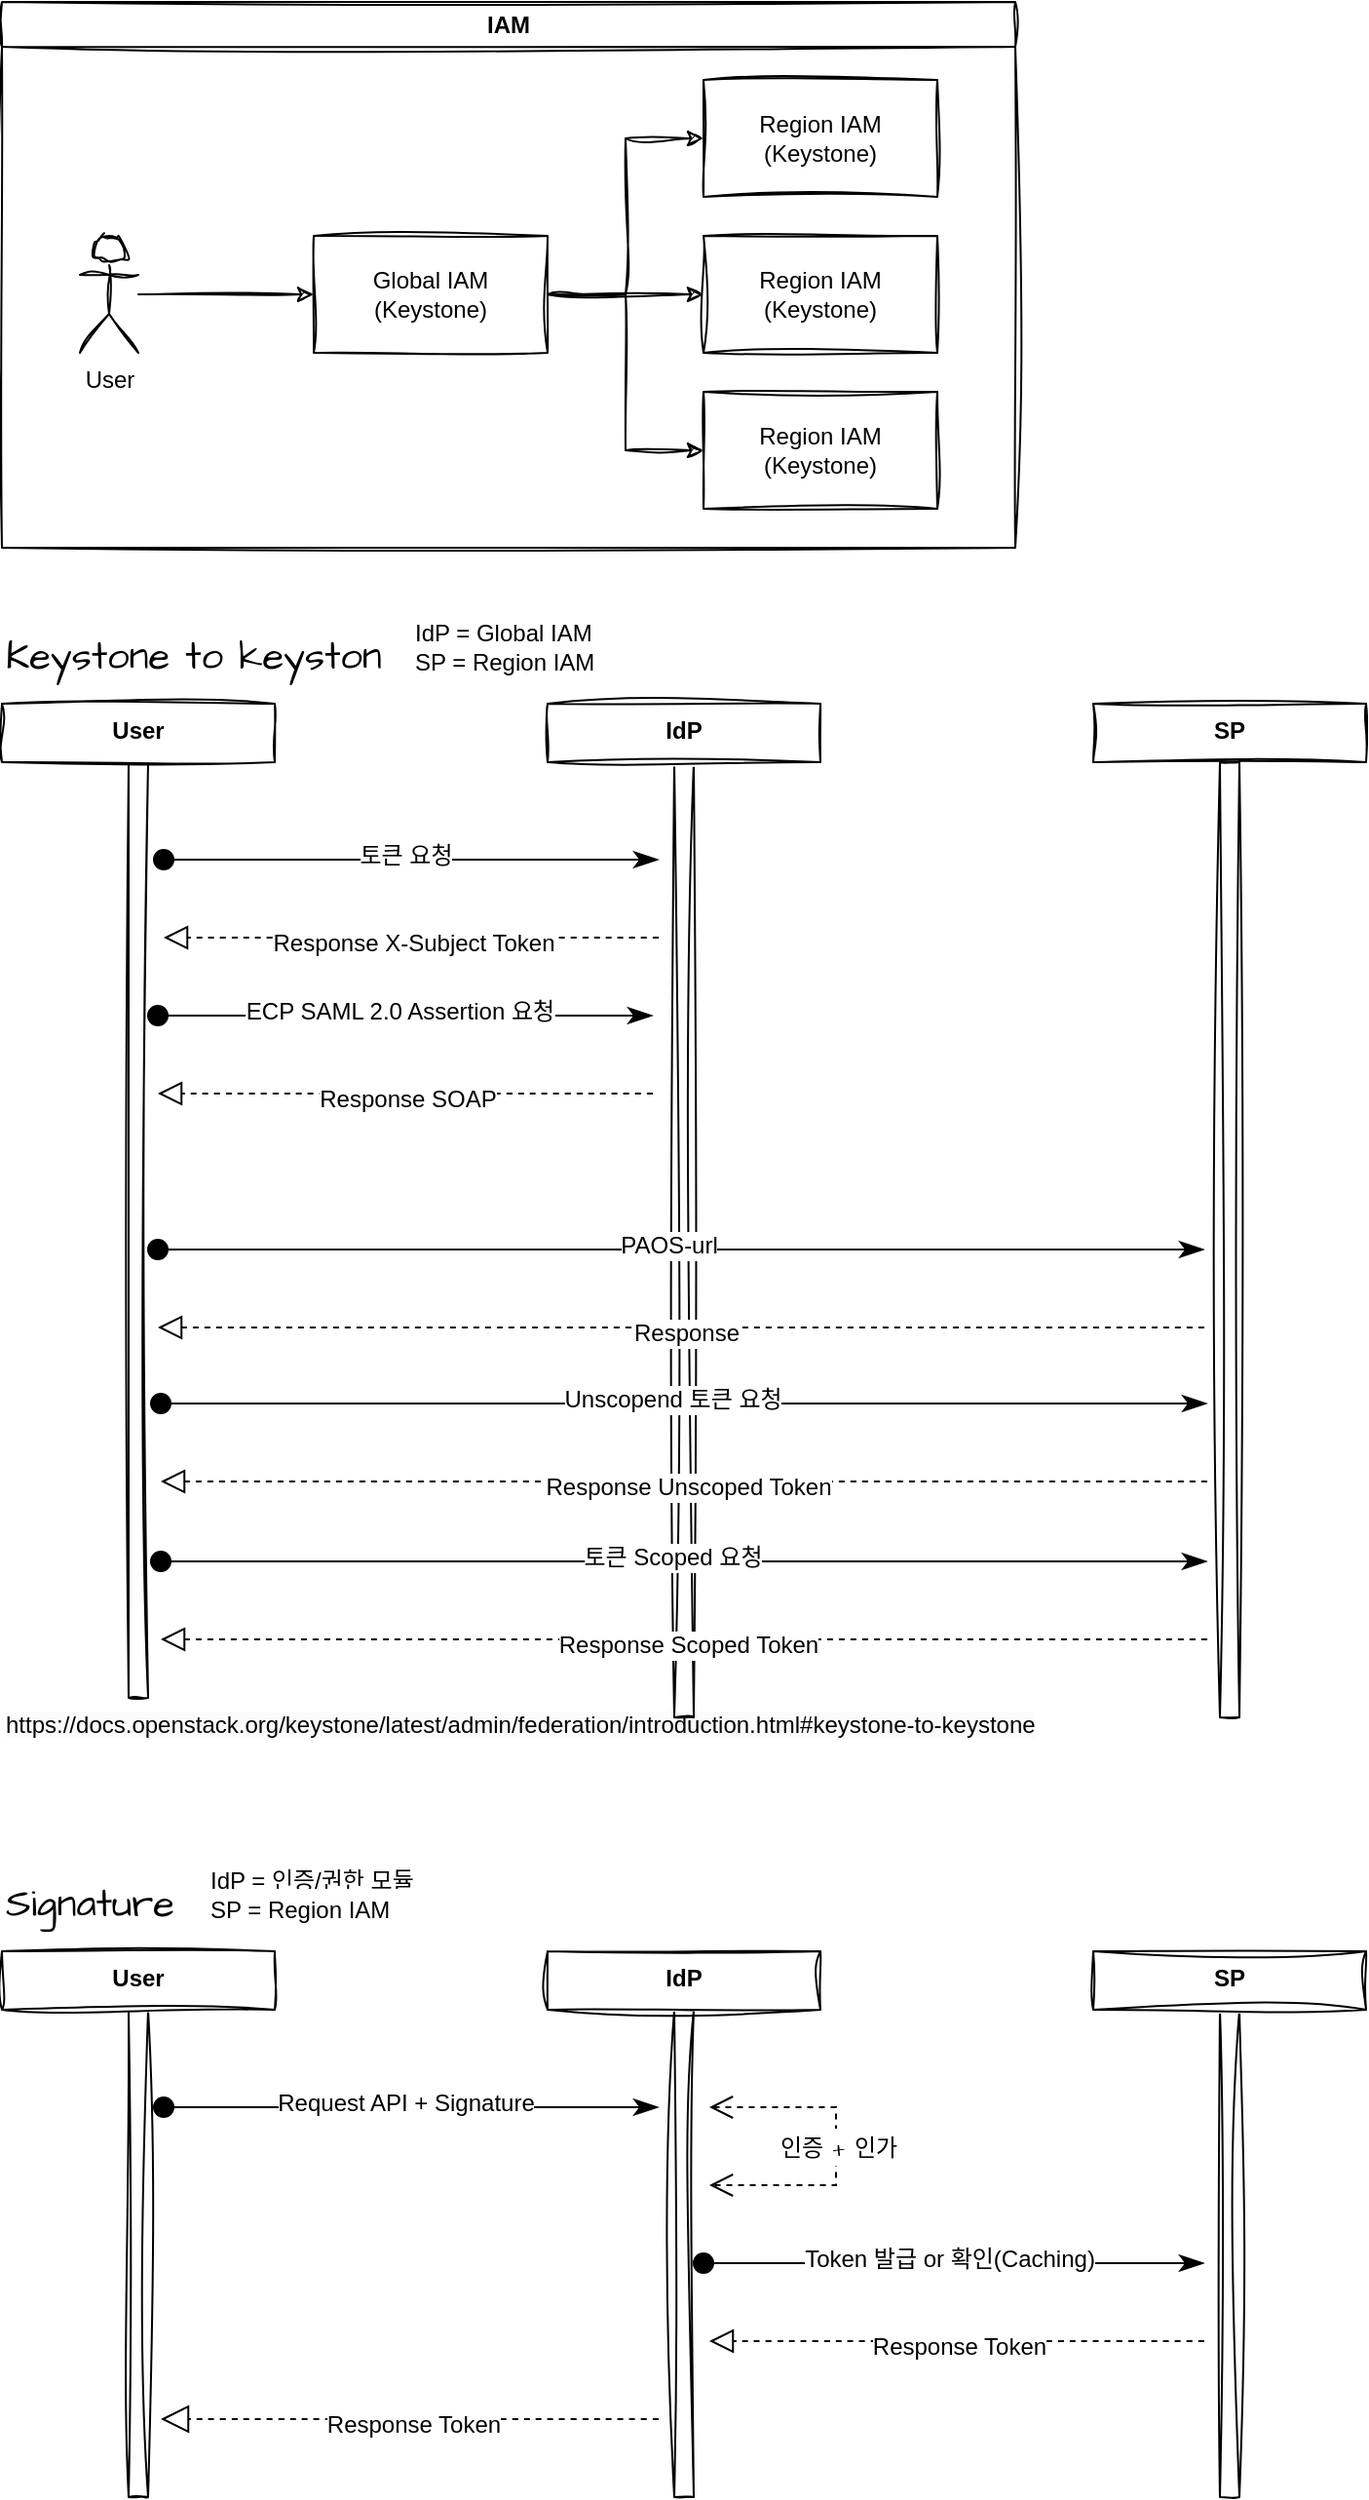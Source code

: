 <mxfile version="24.7.12">
  <diagram name="페이지-1" id="NmFUBWDk919KxcUNLL5S">
    <mxGraphModel dx="1886" dy="900" grid="1" gridSize="10" guides="1" tooltips="1" connect="1" arrows="1" fold="1" page="1" pageScale="1" pageWidth="827" pageHeight="1169" math="0" shadow="0">
      <root>
        <mxCell id="0" />
        <mxCell id="1" parent="0" />
        <mxCell id="Dk58wKyjrQa3zwh0wSnQ-1" value="IAM" style="swimlane;whiteSpace=wrap;html=1;sketch=1;curveFitting=1;jiggle=2;" parent="1" vertex="1">
          <mxGeometry x="40" y="40" width="520" height="280" as="geometry" />
        </mxCell>
        <mxCell id="Dk58wKyjrQa3zwh0wSnQ-2" style="edgeStyle=orthogonalEdgeStyle;rounded=0;orthogonalLoop=1;jettySize=auto;html=1;sketch=1;curveFitting=1;jiggle=2;" parent="Dk58wKyjrQa3zwh0wSnQ-1" source="Dk58wKyjrQa3zwh0wSnQ-3" target="Dk58wKyjrQa3zwh0wSnQ-7" edge="1">
          <mxGeometry relative="1" as="geometry" />
        </mxCell>
        <mxCell id="Dk58wKyjrQa3zwh0wSnQ-3" value="User" style="shape=umlActor;verticalLabelPosition=bottom;verticalAlign=top;html=1;outlineConnect=0;sketch=1;curveFitting=1;jiggle=2;" parent="Dk58wKyjrQa3zwh0wSnQ-1" vertex="1">
          <mxGeometry x="40" y="120" width="30" height="60" as="geometry" />
        </mxCell>
        <mxCell id="Dk58wKyjrQa3zwh0wSnQ-4" style="edgeStyle=elbowEdgeStyle;rounded=0;orthogonalLoop=1;jettySize=auto;html=1;sketch=1;curveFitting=1;jiggle=2;" parent="Dk58wKyjrQa3zwh0wSnQ-1" source="Dk58wKyjrQa3zwh0wSnQ-7" target="Dk58wKyjrQa3zwh0wSnQ-8" edge="1">
          <mxGeometry relative="1" as="geometry" />
        </mxCell>
        <mxCell id="Dk58wKyjrQa3zwh0wSnQ-5" style="edgeStyle=orthogonalEdgeStyle;rounded=0;orthogonalLoop=1;jettySize=auto;html=1;sketch=1;curveFitting=1;jiggle=2;" parent="Dk58wKyjrQa3zwh0wSnQ-1" source="Dk58wKyjrQa3zwh0wSnQ-7" target="Dk58wKyjrQa3zwh0wSnQ-9" edge="1">
          <mxGeometry relative="1" as="geometry" />
        </mxCell>
        <mxCell id="Dk58wKyjrQa3zwh0wSnQ-6" style="edgeStyle=elbowEdgeStyle;rounded=0;orthogonalLoop=1;jettySize=auto;html=1;sketch=1;curveFitting=1;jiggle=2;" parent="Dk58wKyjrQa3zwh0wSnQ-1" source="Dk58wKyjrQa3zwh0wSnQ-7" target="Dk58wKyjrQa3zwh0wSnQ-10" edge="1">
          <mxGeometry relative="1" as="geometry" />
        </mxCell>
        <mxCell id="Dk58wKyjrQa3zwh0wSnQ-7" value="Global IAM&lt;div&gt;(Keystone)&lt;/div&gt;" style="rounded=0;whiteSpace=wrap;html=1;sketch=1;curveFitting=1;jiggle=2;" parent="Dk58wKyjrQa3zwh0wSnQ-1" vertex="1">
          <mxGeometry x="160" y="120" width="120" height="60" as="geometry" />
        </mxCell>
        <mxCell id="Dk58wKyjrQa3zwh0wSnQ-8" value="Region IAM&lt;div&gt;(Keystone)&lt;/div&gt;" style="rounded=0;whiteSpace=wrap;html=1;sketch=1;curveFitting=1;jiggle=2;" parent="Dk58wKyjrQa3zwh0wSnQ-1" vertex="1">
          <mxGeometry x="360" y="40" width="120" height="60" as="geometry" />
        </mxCell>
        <mxCell id="Dk58wKyjrQa3zwh0wSnQ-9" value="Region IAM&lt;div&gt;(Keystone)&lt;/div&gt;" style="rounded=0;whiteSpace=wrap;html=1;sketch=1;curveFitting=1;jiggle=2;" parent="Dk58wKyjrQa3zwh0wSnQ-1" vertex="1">
          <mxGeometry x="360" y="120" width="120" height="60" as="geometry" />
        </mxCell>
        <mxCell id="Dk58wKyjrQa3zwh0wSnQ-10" value="Region IAM&lt;div&gt;(Keystone)&lt;/div&gt;" style="rounded=0;whiteSpace=wrap;html=1;sketch=1;curveFitting=1;jiggle=2;" parent="Dk58wKyjrQa3zwh0wSnQ-1" vertex="1">
          <mxGeometry x="360" y="200" width="120" height="60" as="geometry" />
        </mxCell>
        <mxCell id="AfTWpS2UYQ0xVN5BhIvv-57" value="" style="group" vertex="1" connectable="0" parent="1">
          <mxGeometry x="40" y="350" width="700" height="600" as="geometry" />
        </mxCell>
        <mxCell id="Dk58wKyjrQa3zwh0wSnQ-11" value="" style="shape=table;startSize=0;container=1;collapsible=0;childLayout=tableLayout;fontSize=11;fillColor=none;strokeColor=none;sketch=1;jiggle=2;curveFitting=1;align=center;verticalAlign=top;fontFamily=Helvetica;fontColor=default;" parent="AfTWpS2UYQ0xVN5BhIvv-57" vertex="1">
          <mxGeometry x="205" width="150" height="40" as="geometry" />
        </mxCell>
        <mxCell id="Dk58wKyjrQa3zwh0wSnQ-12" value="" style="shape=tableRow;horizontal=0;startSize=0;swimlaneHead=0;swimlaneBody=0;strokeColor=inherit;top=0;left=0;bottom=0;right=0;collapsible=0;dropTarget=0;fillColor=none;points=[[0,0.5],[1,0.5]];portConstraint=eastwest;fontSize=16;sketch=1;jiggle=2;curveFitting=1;align=center;verticalAlign=top;fontFamily=Helvetica;fontColor=default;" parent="Dk58wKyjrQa3zwh0wSnQ-11" vertex="1">
          <mxGeometry width="150" height="15" as="geometry" />
        </mxCell>
        <mxCell id="Dk58wKyjrQa3zwh0wSnQ-13" value="IdP = Global IAM&lt;div&gt;&lt;br&gt;&lt;/div&gt;" style="shape=partialRectangle;html=1;whiteSpace=wrap;connectable=0;strokeColor=inherit;overflow=hidden;fillColor=none;top=0;left=0;bottom=0;right=0;pointerEvents=1;fontSize=12;align=left;spacingLeft=5;sketch=1;jiggle=2;curveFitting=1;verticalAlign=top;fontFamily=Helvetica;fontColor=default;" parent="Dk58wKyjrQa3zwh0wSnQ-12" vertex="1">
          <mxGeometry width="150" height="15" as="geometry">
            <mxRectangle width="150" height="15" as="alternateBounds" />
          </mxGeometry>
        </mxCell>
        <mxCell id="Dk58wKyjrQa3zwh0wSnQ-14" value="" style="shape=tableRow;horizontal=0;startSize=0;swimlaneHead=0;swimlaneBody=0;strokeColor=inherit;top=0;left=0;bottom=0;right=0;collapsible=0;dropTarget=0;fillColor=none;points=[[0,0.5],[1,0.5]];portConstraint=eastwest;fontSize=16;sketch=1;jiggle=2;curveFitting=1;align=center;verticalAlign=top;fontFamily=Helvetica;fontColor=default;" parent="Dk58wKyjrQa3zwh0wSnQ-11" vertex="1">
          <mxGeometry y="15" width="150" height="25" as="geometry" />
        </mxCell>
        <mxCell id="Dk58wKyjrQa3zwh0wSnQ-15" value="SP = Region IAM" style="shape=partialRectangle;html=1;whiteSpace=wrap;connectable=0;strokeColor=inherit;overflow=hidden;fillColor=none;top=0;left=0;bottom=0;right=0;pointerEvents=1;fontSize=12;align=left;spacingLeft=5;sketch=1;jiggle=2;curveFitting=1;verticalAlign=top;fontFamily=Helvetica;fontColor=default;" parent="Dk58wKyjrQa3zwh0wSnQ-14" vertex="1">
          <mxGeometry width="150" height="25" as="geometry">
            <mxRectangle width="150" height="25" as="alternateBounds" />
          </mxGeometry>
        </mxCell>
        <UserObject label="&lt;span style=&quot;color: rgb(0, 0, 0); font-family: Helvetica; font-size: 12px; font-style: normal; font-variant-ligatures: normal; font-variant-caps: normal; font-weight: 400; letter-spacing: normal; orphans: 2; text-align: center; text-indent: 0px; text-transform: none; widows: 2; word-spacing: 0px; -webkit-text-stroke-width: 0px; white-space: nowrap; background-color: rgb(251, 251, 251); text-decoration-thickness: initial; text-decoration-style: initial; text-decoration-color: initial; display: inline !important; float: none;&quot;&gt;https://docs.openstack.org/keystone/latest/admin/federation/introduction.html#keystone-to-keystone&lt;/span&gt;" link="&lt;span style=&quot;color: rgb(0, 0, 0); font-family: Helvetica; font-size: 12px; font-style: normal; font-variant-ligatures: normal; font-variant-caps: normal; font-weight: 400; letter-spacing: normal; orphans: 2; text-align: center; text-indent: 0px; text-transform: none; widows: 2; word-spacing: 0px; -webkit-text-stroke-width: 0px; white-space: nowrap; background-color: rgb(251, 251, 251); text-decoration-thickness: initial; text-decoration-style: initial; text-decoration-color: initial; display: inline !important; float: none;&quot;&gt;https://docs.openstack.org/keystone/latest/admin/federation/introduction.html#keystone-to-keystone&lt;/span&gt;" id="Dk58wKyjrQa3zwh0wSnQ-43">
          <mxCell style="text;whiteSpace=wrap;html=1;fontFamily=Helvetica;fontSize=12;fontColor=default;" parent="AfTWpS2UYQ0xVN5BhIvv-57" vertex="1">
            <mxGeometry y="560" width="560" height="40" as="geometry" />
          </mxCell>
        </UserObject>
        <mxCell id="AfTWpS2UYQ0xVN5BhIvv-13" value="Keystone to keyston" style="text;html=1;align=left;verticalAlign=middle;whiteSpace=wrap;rounded=0;fontSize=20;fontFamily=Architects Daughter;fontSource=https%3A%2F%2Ffonts.googleapis.com%2Fcss%3Ffamily%3DArchitects%2BDaughter;" vertex="1" parent="AfTWpS2UYQ0xVN5BhIvv-57">
          <mxGeometry y="10" width="210" height="30" as="geometry" />
        </mxCell>
        <mxCell id="Dk58wKyjrQa3zwh0wSnQ-17" style="edgeStyle=none;curved=0;rounded=0;orthogonalLoop=1;jettySize=auto;html=1;fontFamily=Helvetica;fontSource=https%3A%2F%2Ffonts.googleapis.com%2Fcss%3Ffamily%3DArchitects%2BDaughter;fontSize=12;fontColor=default;fontStyle=1;startSize=10;endArrow=classicThin;endSize=10;sourcePerimeterSpacing=8;targetPerimeterSpacing=8;startArrow=oval;startFill=1;endFill=1;" parent="AfTWpS2UYQ0xVN5BhIvv-57" target="Dk58wKyjrQa3zwh0wSnQ-21" edge="1">
          <mxGeometry relative="1" as="geometry">
            <mxPoint x="83" y="130" as="sourcePoint" />
            <mxPoint x="337" y="130" as="targetPoint" />
          </mxGeometry>
        </mxCell>
        <mxCell id="Dk58wKyjrQa3zwh0wSnQ-18" value="토큰 요청" style="edgeLabel;html=1;align=center;verticalAlign=middle;resizable=0;points=[];fontSize=12;sketch=1;jiggle=2;curveFitting=1;strokeColor=default;fontFamily=Helvetica;fontColor=default;fillColor=default;" parent="Dk58wKyjrQa3zwh0wSnQ-17" vertex="1" connectable="0">
          <mxGeometry x="-0.024" y="2" relative="1" as="geometry">
            <mxPoint as="offset" />
          </mxGeometry>
        </mxCell>
        <mxCell id="Dk58wKyjrQa3zwh0wSnQ-19" value="" style="html=1;points=[[0,0,0,0,5],[0,1,0,0,-5],[1,0,0,0,5],[1,1,0,0,-5]];perimeter=orthogonalPerimeter;outlineConnect=0;targetShapes=umlLifeline;portConstraint=eastwest;newEdgeStyle={&quot;curved&quot;:0,&quot;rounded&quot;:0};sketch=1;jiggle=2;curveFitting=1;strokeColor=default;align=center;verticalAlign=top;fontFamily=Helvetica;fontSize=12;fontColor=default;fillColor=default;" parent="AfTWpS2UYQ0xVN5BhIvv-57" vertex="1">
          <mxGeometry x="65" y="80" width="10" height="480" as="geometry" />
        </mxCell>
        <mxCell id="Dk58wKyjrQa3zwh0wSnQ-20" value="User" style="fontStyle=1;whiteSpace=wrap;html=1;sketch=1;jiggle=2;curveFitting=1;strokeColor=default;align=center;verticalAlign=top;fontFamily=Helvetica;fontSize=12;fontColor=default;fillColor=default;" parent="AfTWpS2UYQ0xVN5BhIvv-57" vertex="1">
          <mxGeometry y="50" width="140" height="30" as="geometry" />
        </mxCell>
        <mxCell id="Dk58wKyjrQa3zwh0wSnQ-21" value="" style="html=1;points=[[0,0,0,0,5],[0,1,0,0,-5],[1,0,0,0,5],[1,1,0,0,-5]];perimeter=orthogonalPerimeter;outlineConnect=0;targetShapes=umlLifeline;portConstraint=eastwest;newEdgeStyle={&quot;curved&quot;:0,&quot;rounded&quot;:0};sketch=1;jiggle=2;curveFitting=1;strokeColor=default;align=center;verticalAlign=top;fontFamily=Helvetica;fontSize=12;fontColor=default;fillColor=default;" parent="AfTWpS2UYQ0xVN5BhIvv-57" vertex="1">
          <mxGeometry x="345" y="80" width="10" height="490" as="geometry" />
        </mxCell>
        <mxCell id="Dk58wKyjrQa3zwh0wSnQ-22" value="IdP" style="fontStyle=1;whiteSpace=wrap;html=1;sketch=1;jiggle=2;curveFitting=1;strokeColor=default;align=center;verticalAlign=top;fontFamily=Helvetica;fontSize=12;fontColor=default;fillColor=default;" parent="AfTWpS2UYQ0xVN5BhIvv-57" vertex="1">
          <mxGeometry x="280" y="50" width="140" height="30" as="geometry" />
        </mxCell>
        <mxCell id="Dk58wKyjrQa3zwh0wSnQ-23" value="" style="html=1;points=[[0,0,0,0,5],[0,1,0,0,-5],[1,0,0,0,5],[1,1,0,0,-5]];perimeter=orthogonalPerimeter;outlineConnect=0;targetShapes=umlLifeline;portConstraint=eastwest;newEdgeStyle={&quot;curved&quot;:0,&quot;rounded&quot;:0};sketch=1;jiggle=2;curveFitting=1;strokeColor=default;align=center;verticalAlign=top;fontFamily=Helvetica;fontSize=12;fontColor=default;fillColor=default;" parent="AfTWpS2UYQ0xVN5BhIvv-57" vertex="1">
          <mxGeometry x="625" y="80" width="10" height="490" as="geometry" />
        </mxCell>
        <mxCell id="Dk58wKyjrQa3zwh0wSnQ-24" value="SP" style="fontStyle=1;whiteSpace=wrap;html=1;sketch=1;jiggle=2;curveFitting=1;strokeColor=default;align=center;verticalAlign=top;fontFamily=Helvetica;fontSize=12;fontColor=default;fillColor=default;" parent="AfTWpS2UYQ0xVN5BhIvv-57" vertex="1">
          <mxGeometry x="560" y="50" width="140" height="30" as="geometry" />
        </mxCell>
        <mxCell id="Dk58wKyjrQa3zwh0wSnQ-25" value="" style="endArrow=block;dashed=1;endFill=0;endSize=10;html=1;rounded=0;fontFamily=Helvetica;fontSource=https%3A%2F%2Ffonts.googleapis.com%2Fcss%3Ffamily%3DArchitects%2BDaughter;fontSize=12;fontColor=default;fontStyle=1;sourcePerimeterSpacing=8;targetPerimeterSpacing=8;curved=1;" parent="AfTWpS2UYQ0xVN5BhIvv-57" source="Dk58wKyjrQa3zwh0wSnQ-21" target="Dk58wKyjrQa3zwh0wSnQ-19" edge="1">
          <mxGeometry width="160" relative="1" as="geometry">
            <mxPoint x="290" y="40" as="sourcePoint" />
            <mxPoint x="450" y="40" as="targetPoint" />
            <Array as="points">
              <mxPoint x="190" y="170" />
            </Array>
          </mxGeometry>
        </mxCell>
        <mxCell id="Dk58wKyjrQa3zwh0wSnQ-26" value="Response X-Subject Token" style="edgeLabel;html=1;align=center;verticalAlign=middle;resizable=0;points=[];fontSize=12;sketch=1;jiggle=2;curveFitting=1;strokeColor=default;fontFamily=Helvetica;fontColor=default;fillColor=default;" parent="Dk58wKyjrQa3zwh0wSnQ-25" vertex="1" connectable="0">
          <mxGeometry x="-0.008" y="3" relative="1" as="geometry">
            <mxPoint as="offset" />
          </mxGeometry>
        </mxCell>
        <mxCell id="Dk58wKyjrQa3zwh0wSnQ-27" style="edgeStyle=none;curved=0;rounded=0;orthogonalLoop=1;jettySize=auto;html=1;fontFamily=Helvetica;fontSource=https%3A%2F%2Ffonts.googleapis.com%2Fcss%3Ffamily%3DArchitects%2BDaughter;fontSize=12;fontColor=default;fontStyle=1;startSize=10;endArrow=classicThin;endSize=10;sourcePerimeterSpacing=8;targetPerimeterSpacing=8;startArrow=oval;startFill=1;endFill=1;" parent="AfTWpS2UYQ0xVN5BhIvv-57" edge="1">
          <mxGeometry relative="1" as="geometry">
            <mxPoint x="80" y="210" as="sourcePoint" />
            <mxPoint x="334" y="210" as="targetPoint" />
          </mxGeometry>
        </mxCell>
        <mxCell id="Dk58wKyjrQa3zwh0wSnQ-28" value="ECP SAML 2.0 Assertion 요청" style="edgeLabel;html=1;align=center;verticalAlign=middle;resizable=0;points=[];fontSize=12;sketch=1;jiggle=2;curveFitting=1;strokeColor=default;fontFamily=Helvetica;fontColor=default;fillColor=default;" parent="Dk58wKyjrQa3zwh0wSnQ-27" vertex="1" connectable="0">
          <mxGeometry x="-0.024" y="2" relative="1" as="geometry">
            <mxPoint as="offset" />
          </mxGeometry>
        </mxCell>
        <mxCell id="Dk58wKyjrQa3zwh0wSnQ-29" value="" style="endArrow=block;dashed=1;endFill=0;endSize=10;html=1;rounded=0;fontFamily=Helvetica;fontSource=https%3A%2F%2Ffonts.googleapis.com%2Fcss%3Ffamily%3DArchitects%2BDaughter;fontSize=12;fontColor=default;fontStyle=1;sourcePerimeterSpacing=8;targetPerimeterSpacing=8;curved=1;" parent="AfTWpS2UYQ0xVN5BhIvv-57" edge="1">
          <mxGeometry width="160" relative="1" as="geometry">
            <mxPoint x="334" y="250" as="sourcePoint" />
            <mxPoint x="80" y="250" as="targetPoint" />
            <Array as="points">
              <mxPoint x="187" y="250" />
            </Array>
          </mxGeometry>
        </mxCell>
        <mxCell id="Dk58wKyjrQa3zwh0wSnQ-30" value="Response SOAP" style="edgeLabel;html=1;align=center;verticalAlign=middle;resizable=0;points=[];fontSize=12;sketch=1;jiggle=2;curveFitting=1;strokeColor=default;fontFamily=Helvetica;fontColor=default;fillColor=default;" parent="Dk58wKyjrQa3zwh0wSnQ-29" vertex="1" connectable="0">
          <mxGeometry x="-0.008" y="3" relative="1" as="geometry">
            <mxPoint as="offset" />
          </mxGeometry>
        </mxCell>
        <mxCell id="Dk58wKyjrQa3zwh0wSnQ-31" style="edgeStyle=none;curved=0;rounded=0;orthogonalLoop=1;jettySize=auto;html=1;fontFamily=Helvetica;fontSource=https%3A%2F%2Ffonts.googleapis.com%2Fcss%3Ffamily%3DArchitects%2BDaughter;fontSize=12;fontColor=default;fontStyle=1;startSize=10;endArrow=classicThin;endSize=10;sourcePerimeterSpacing=8;targetPerimeterSpacing=8;startArrow=oval;startFill=1;endFill=1;" parent="AfTWpS2UYQ0xVN5BhIvv-57" target="Dk58wKyjrQa3zwh0wSnQ-23" edge="1">
          <mxGeometry relative="1" as="geometry">
            <mxPoint x="80" y="330" as="sourcePoint" />
            <mxPoint x="334" y="330" as="targetPoint" />
          </mxGeometry>
        </mxCell>
        <mxCell id="Dk58wKyjrQa3zwh0wSnQ-32" value="PAOS-url" style="edgeLabel;html=1;align=center;verticalAlign=middle;resizable=0;points=[];fontSize=12;sketch=1;jiggle=2;curveFitting=1;strokeColor=default;fontFamily=Helvetica;fontColor=default;fillColor=default;" parent="Dk58wKyjrQa3zwh0wSnQ-31" vertex="1" connectable="0">
          <mxGeometry x="-0.024" y="2" relative="1" as="geometry">
            <mxPoint as="offset" />
          </mxGeometry>
        </mxCell>
        <mxCell id="Dk58wKyjrQa3zwh0wSnQ-33" value="" style="endArrow=block;dashed=1;endFill=0;endSize=10;html=1;rounded=0;fontFamily=Helvetica;fontSource=https%3A%2F%2Ffonts.googleapis.com%2Fcss%3Ffamily%3DArchitects%2BDaughter;fontSize=12;fontColor=default;fontStyle=1;sourcePerimeterSpacing=8;targetPerimeterSpacing=8;curved=1;" parent="AfTWpS2UYQ0xVN5BhIvv-57" source="Dk58wKyjrQa3zwh0wSnQ-23" edge="1">
          <mxGeometry width="160" relative="1" as="geometry">
            <mxPoint x="334" y="370" as="sourcePoint" />
            <mxPoint x="80" y="370" as="targetPoint" />
            <Array as="points">
              <mxPoint x="187" y="370" />
            </Array>
          </mxGeometry>
        </mxCell>
        <mxCell id="Dk58wKyjrQa3zwh0wSnQ-34" value="Response" style="edgeLabel;html=1;align=center;verticalAlign=middle;resizable=0;points=[];fontSize=12;sketch=1;jiggle=2;curveFitting=1;strokeColor=default;fontFamily=Helvetica;fontColor=default;fillColor=default;" parent="Dk58wKyjrQa3zwh0wSnQ-33" vertex="1" connectable="0">
          <mxGeometry x="-0.008" y="3" relative="1" as="geometry">
            <mxPoint as="offset" />
          </mxGeometry>
        </mxCell>
        <mxCell id="Dk58wKyjrQa3zwh0wSnQ-35" style="edgeStyle=none;curved=0;rounded=0;orthogonalLoop=1;jettySize=auto;html=1;fontFamily=Helvetica;fontSource=https%3A%2F%2Ffonts.googleapis.com%2Fcss%3Ffamily%3DArchitects%2BDaughter;fontSize=12;fontColor=default;fontStyle=1;startSize=10;endArrow=classicThin;endSize=10;sourcePerimeterSpacing=8;targetPerimeterSpacing=8;startArrow=oval;startFill=1;endFill=1;" parent="AfTWpS2UYQ0xVN5BhIvv-57" edge="1">
          <mxGeometry relative="1" as="geometry">
            <mxPoint x="81.5" y="409" as="sourcePoint" />
            <mxPoint x="618.5" y="409" as="targetPoint" />
          </mxGeometry>
        </mxCell>
        <mxCell id="Dk58wKyjrQa3zwh0wSnQ-36" value="Unscopend 토큰 요청" style="edgeLabel;html=1;align=center;verticalAlign=middle;resizable=0;points=[];fontSize=12;sketch=1;jiggle=2;curveFitting=1;strokeColor=default;fontFamily=Helvetica;fontColor=default;fillColor=default;" parent="Dk58wKyjrQa3zwh0wSnQ-35" vertex="1" connectable="0">
          <mxGeometry x="-0.024" y="2" relative="1" as="geometry">
            <mxPoint as="offset" />
          </mxGeometry>
        </mxCell>
        <mxCell id="Dk58wKyjrQa3zwh0wSnQ-37" value="" style="endArrow=block;dashed=1;endFill=0;endSize=10;html=1;rounded=0;fontFamily=Helvetica;fontSource=https%3A%2F%2Ffonts.googleapis.com%2Fcss%3Ffamily%3DArchitects%2BDaughter;fontSize=12;fontColor=default;fontStyle=1;sourcePerimeterSpacing=8;targetPerimeterSpacing=8;curved=1;" parent="AfTWpS2UYQ0xVN5BhIvv-57" edge="1">
          <mxGeometry width="160" relative="1" as="geometry">
            <mxPoint x="618.5" y="449" as="sourcePoint" />
            <mxPoint x="81.5" y="449" as="targetPoint" />
            <Array as="points">
              <mxPoint x="188.5" y="449" />
            </Array>
          </mxGeometry>
        </mxCell>
        <mxCell id="Dk58wKyjrQa3zwh0wSnQ-38" value="Response Unscoped Token" style="edgeLabel;html=1;align=center;verticalAlign=middle;resizable=0;points=[];fontSize=12;sketch=1;jiggle=2;curveFitting=1;strokeColor=default;fontFamily=Helvetica;fontColor=default;fillColor=default;" parent="Dk58wKyjrQa3zwh0wSnQ-37" vertex="1" connectable="0">
          <mxGeometry x="-0.008" y="3" relative="1" as="geometry">
            <mxPoint as="offset" />
          </mxGeometry>
        </mxCell>
        <mxCell id="Dk58wKyjrQa3zwh0wSnQ-39" style="edgeStyle=none;curved=0;rounded=0;orthogonalLoop=1;jettySize=auto;html=1;fontFamily=Helvetica;fontSource=https%3A%2F%2Ffonts.googleapis.com%2Fcss%3Ffamily%3DArchitects%2BDaughter;fontSize=12;fontColor=default;fontStyle=1;startSize=10;endArrow=classicThin;endSize=10;sourcePerimeterSpacing=8;targetPerimeterSpacing=8;startArrow=oval;startFill=1;endFill=1;" parent="AfTWpS2UYQ0xVN5BhIvv-57" edge="1">
          <mxGeometry relative="1" as="geometry">
            <mxPoint x="81.5" y="490" as="sourcePoint" />
            <mxPoint x="618.5" y="490" as="targetPoint" />
          </mxGeometry>
        </mxCell>
        <mxCell id="Dk58wKyjrQa3zwh0wSnQ-40" value="토큰 Scoped 요청" style="edgeLabel;html=1;align=center;verticalAlign=middle;resizable=0;points=[];fontSize=12;sketch=1;jiggle=2;curveFitting=1;strokeColor=default;fontFamily=Helvetica;fontColor=default;fillColor=default;" parent="Dk58wKyjrQa3zwh0wSnQ-39" vertex="1" connectable="0">
          <mxGeometry x="-0.024" y="2" relative="1" as="geometry">
            <mxPoint as="offset" />
          </mxGeometry>
        </mxCell>
        <mxCell id="Dk58wKyjrQa3zwh0wSnQ-41" value="" style="endArrow=block;dashed=1;endFill=0;endSize=10;html=1;rounded=0;fontFamily=Helvetica;fontSource=https%3A%2F%2Ffonts.googleapis.com%2Fcss%3Ffamily%3DArchitects%2BDaughter;fontSize=12;fontColor=default;fontStyle=1;sourcePerimeterSpacing=8;targetPerimeterSpacing=8;curved=1;" parent="AfTWpS2UYQ0xVN5BhIvv-57" edge="1">
          <mxGeometry width="160" relative="1" as="geometry">
            <mxPoint x="618.5" y="530" as="sourcePoint" />
            <mxPoint x="81.5" y="530" as="targetPoint" />
            <Array as="points">
              <mxPoint x="188.5" y="530" />
            </Array>
          </mxGeometry>
        </mxCell>
        <mxCell id="Dk58wKyjrQa3zwh0wSnQ-42" value="Response Scoped Token" style="edgeLabel;html=1;align=center;verticalAlign=middle;resizable=0;points=[];fontSize=12;sketch=1;jiggle=2;curveFitting=1;strokeColor=default;fontFamily=Helvetica;fontColor=default;fillColor=default;" parent="Dk58wKyjrQa3zwh0wSnQ-41" vertex="1" connectable="0">
          <mxGeometry x="-0.008" y="3" relative="1" as="geometry">
            <mxPoint as="offset" />
          </mxGeometry>
        </mxCell>
        <mxCell id="AfTWpS2UYQ0xVN5BhIvv-58" value="" style="group" vertex="1" connectable="0" parent="1">
          <mxGeometry x="40" y="990" width="700" height="330" as="geometry" />
        </mxCell>
        <mxCell id="AfTWpS2UYQ0xVN5BhIvv-42" value="Signature" style="text;html=1;align=left;verticalAlign=middle;whiteSpace=wrap;rounded=0;fontSize=20;fontFamily=Architects Daughter;fontSource=https%3A%2F%2Ffonts.googleapis.com%2Fcss%3Ffamily%3DArchitects%2BDaughter;" vertex="1" parent="AfTWpS2UYQ0xVN5BhIvv-58">
          <mxGeometry y="10" width="90" height="30" as="geometry" />
        </mxCell>
        <mxCell id="AfTWpS2UYQ0xVN5BhIvv-15" style="edgeStyle=none;curved=0;rounded=0;orthogonalLoop=1;jettySize=auto;html=1;fontFamily=Helvetica;fontSource=https%3A%2F%2Ffonts.googleapis.com%2Fcss%3Ffamily%3DArchitects%2BDaughter;fontSize=12;fontColor=default;fontStyle=1;startSize=10;endArrow=classicThin;endSize=10;sourcePerimeterSpacing=8;targetPerimeterSpacing=8;startArrow=oval;startFill=1;endFill=1;" edge="1" parent="AfTWpS2UYQ0xVN5BhIvv-58" target="AfTWpS2UYQ0xVN5BhIvv-19">
          <mxGeometry relative="1" as="geometry">
            <mxPoint x="83" y="130" as="sourcePoint" />
            <mxPoint x="337" y="130" as="targetPoint" />
          </mxGeometry>
        </mxCell>
        <mxCell id="AfTWpS2UYQ0xVN5BhIvv-16" value="Request API + Signature" style="edgeLabel;html=1;align=center;verticalAlign=middle;resizable=0;points=[];fontSize=12;sketch=1;jiggle=2;curveFitting=1;strokeColor=default;fontFamily=Helvetica;fontColor=default;fillColor=default;" vertex="1" connectable="0" parent="AfTWpS2UYQ0xVN5BhIvv-15">
          <mxGeometry x="-0.024" y="2" relative="1" as="geometry">
            <mxPoint as="offset" />
          </mxGeometry>
        </mxCell>
        <mxCell id="AfTWpS2UYQ0xVN5BhIvv-17" value="" style="html=1;points=[[0,0,0,0,5],[0,1,0,0,-5],[1,0,0,0,5],[1,1,0,0,-5]];perimeter=orthogonalPerimeter;outlineConnect=0;targetShapes=umlLifeline;portConstraint=eastwest;newEdgeStyle={&quot;curved&quot;:0,&quot;rounded&quot;:0};sketch=1;jiggle=2;curveFitting=1;strokeColor=default;align=center;verticalAlign=top;fontFamily=Helvetica;fontSize=12;fontColor=default;fillColor=default;" vertex="1" parent="AfTWpS2UYQ0xVN5BhIvv-58">
          <mxGeometry x="65" y="80" width="10" height="250" as="geometry" />
        </mxCell>
        <mxCell id="AfTWpS2UYQ0xVN5BhIvv-18" value="User" style="fontStyle=1;whiteSpace=wrap;html=1;sketch=1;jiggle=2;curveFitting=1;strokeColor=default;align=center;verticalAlign=top;fontFamily=Helvetica;fontSize=12;fontColor=default;fillColor=default;" vertex="1" parent="AfTWpS2UYQ0xVN5BhIvv-58">
          <mxGeometry y="50" width="140" height="30" as="geometry" />
        </mxCell>
        <mxCell id="AfTWpS2UYQ0xVN5BhIvv-19" value="" style="html=1;points=[[0,0,0,0,5],[0,1,0,0,-5],[1,0,0,0,5],[1,1,0,0,-5]];perimeter=orthogonalPerimeter;outlineConnect=0;targetShapes=umlLifeline;portConstraint=eastwest;newEdgeStyle={&quot;curved&quot;:0,&quot;rounded&quot;:0};sketch=1;jiggle=2;curveFitting=1;strokeColor=default;align=center;verticalAlign=top;fontFamily=Helvetica;fontSize=12;fontColor=default;fillColor=default;" vertex="1" parent="AfTWpS2UYQ0xVN5BhIvv-58">
          <mxGeometry x="345" y="80" width="10" height="250" as="geometry" />
        </mxCell>
        <mxCell id="AfTWpS2UYQ0xVN5BhIvv-20" value="IdP" style="fontStyle=1;whiteSpace=wrap;html=1;sketch=1;jiggle=2;curveFitting=1;strokeColor=default;align=center;verticalAlign=top;fontFamily=Helvetica;fontSize=12;fontColor=default;fillColor=default;" vertex="1" parent="AfTWpS2UYQ0xVN5BhIvv-58">
          <mxGeometry x="280" y="50" width="140" height="30" as="geometry" />
        </mxCell>
        <mxCell id="AfTWpS2UYQ0xVN5BhIvv-21" value="" style="html=1;points=[[0,0,0,0,5],[0,1,0,0,-5],[1,0,0,0,5],[1,1,0,0,-5]];perimeter=orthogonalPerimeter;outlineConnect=0;targetShapes=umlLifeline;portConstraint=eastwest;newEdgeStyle={&quot;curved&quot;:0,&quot;rounded&quot;:0};sketch=1;jiggle=2;curveFitting=1;strokeColor=default;align=center;verticalAlign=top;fontFamily=Helvetica;fontSize=12;fontColor=default;fillColor=default;" vertex="1" parent="AfTWpS2UYQ0xVN5BhIvv-58">
          <mxGeometry x="625" y="80" width="10" height="250" as="geometry" />
        </mxCell>
        <mxCell id="AfTWpS2UYQ0xVN5BhIvv-22" value="SP" style="fontStyle=1;whiteSpace=wrap;html=1;sketch=1;jiggle=2;curveFitting=1;strokeColor=default;align=center;verticalAlign=top;fontFamily=Helvetica;fontSize=12;fontColor=default;fillColor=default;" vertex="1" parent="AfTWpS2UYQ0xVN5BhIvv-58">
          <mxGeometry x="560" y="50" width="140" height="30" as="geometry" />
        </mxCell>
        <mxCell id="AfTWpS2UYQ0xVN5BhIvv-39" value="" style="endArrow=block;dashed=1;endFill=0;endSize=12;html=1;rounded=0;fontFamily=Helvetica;fontSource=https%3A%2F%2Ffonts.googleapis.com%2Fcss%3Ffamily%3DArchitects%2BDaughter;fontSize=12;fontColor=default;fontStyle=1;sourcePerimeterSpacing=8;targetPerimeterSpacing=8;curved=1;" edge="1" parent="AfTWpS2UYQ0xVN5BhIvv-58" source="AfTWpS2UYQ0xVN5BhIvv-19">
          <mxGeometry width="160" relative="1" as="geometry">
            <mxPoint x="618.5" y="290" as="sourcePoint" />
            <mxPoint x="81.5" y="290" as="targetPoint" />
            <Array as="points">
              <mxPoint x="188.5" y="290" />
            </Array>
          </mxGeometry>
        </mxCell>
        <mxCell id="AfTWpS2UYQ0xVN5BhIvv-40" value="Response Token" style="edgeLabel;html=1;align=center;verticalAlign=middle;resizable=0;points=[];fontSize=12;sketch=1;jiggle=2;curveFitting=1;strokeColor=default;fontFamily=Helvetica;fontColor=default;fillColor=default;" vertex="1" connectable="0" parent="AfTWpS2UYQ0xVN5BhIvv-39">
          <mxGeometry x="-0.008" y="3" relative="1" as="geometry">
            <mxPoint as="offset" />
          </mxGeometry>
        </mxCell>
        <mxCell id="AfTWpS2UYQ0xVN5BhIvv-44" style="edgeStyle=none;curved=0;rounded=0;orthogonalLoop=1;jettySize=auto;html=1;fontFamily=Helvetica;fontSource=https%3A%2F%2Ffonts.googleapis.com%2Fcss%3Ffamily%3DArchitects%2BDaughter;fontSize=12;fontColor=default;fontStyle=1;startSize=10;endArrow=classicThin;endSize=10;sourcePerimeterSpacing=8;targetPerimeterSpacing=8;startArrow=oval;startFill=1;endFill=1;" edge="1" parent="AfTWpS2UYQ0xVN5BhIvv-58">
          <mxGeometry relative="1" as="geometry">
            <mxPoint x="360" y="210" as="sourcePoint" />
            <mxPoint x="617" y="210" as="targetPoint" />
          </mxGeometry>
        </mxCell>
        <mxCell id="AfTWpS2UYQ0xVN5BhIvv-45" value="Token 발급 or 확인(Caching)" style="edgeLabel;html=1;align=center;verticalAlign=middle;resizable=0;points=[];fontSize=12;sketch=1;jiggle=2;curveFitting=1;strokeColor=default;fontFamily=Helvetica;fontColor=default;fillColor=default;" vertex="1" connectable="0" parent="AfTWpS2UYQ0xVN5BhIvv-44">
          <mxGeometry x="-0.024" y="2" relative="1" as="geometry">
            <mxPoint as="offset" />
          </mxGeometry>
        </mxCell>
        <mxCell id="AfTWpS2UYQ0xVN5BhIvv-47" value="" style="endArrow=block;dashed=1;endFill=0;endSize=10;html=1;rounded=0;fontFamily=Helvetica;fontSource=https%3A%2F%2Ffonts.googleapis.com%2Fcss%3Ffamily%3DArchitects%2BDaughter;fontSize=12;fontColor=default;fontStyle=1;sourcePerimeterSpacing=8;targetPerimeterSpacing=8;curved=1;" edge="1" parent="AfTWpS2UYQ0xVN5BhIvv-58">
          <mxGeometry width="160" relative="1" as="geometry">
            <mxPoint x="617" y="250" as="sourcePoint" />
            <mxPoint x="363" y="250" as="targetPoint" />
            <Array as="points">
              <mxPoint x="467" y="250" />
            </Array>
          </mxGeometry>
        </mxCell>
        <mxCell id="AfTWpS2UYQ0xVN5BhIvv-48" value="&lt;div&gt;Response Token&lt;br&gt;&lt;/div&gt;" style="edgeLabel;html=1;align=center;verticalAlign=middle;resizable=0;points=[];fontSize=12;sketch=1;jiggle=2;curveFitting=1;strokeColor=default;fontFamily=Helvetica;fontColor=default;fillColor=default;" vertex="1" connectable="0" parent="AfTWpS2UYQ0xVN5BhIvv-47">
          <mxGeometry x="-0.008" y="3" relative="1" as="geometry">
            <mxPoint as="offset" />
          </mxGeometry>
        </mxCell>
        <mxCell id="AfTWpS2UYQ0xVN5BhIvv-50" value="" style="endArrow=open;dashed=1;html=1;rounded=0;fontFamily=Architects Daughter;fontSource=https%3A%2F%2Ffonts.googleapis.com%2Fcss%3Ffamily%3DArchitects%2BDaughter;fontSize=16;startSize=10;endSize=10;sourcePerimeterSpacing=8;targetPerimeterSpacing=8;edgeStyle=orthogonalEdgeStyle;startArrow=open;startFill=0;endFill=0;jumpSize=6;" edge="1" parent="AfTWpS2UYQ0xVN5BhIvv-58" source="AfTWpS2UYQ0xVN5BhIvv-19" target="AfTWpS2UYQ0xVN5BhIvv-19">
          <mxGeometry width="50" height="50" relative="1" as="geometry">
            <mxPoint x="400" y="120" as="sourcePoint" />
            <mxPoint x="500" y="130" as="targetPoint" />
            <Array as="points">
              <mxPoint x="428" y="130" />
              <mxPoint x="428" y="170" />
            </Array>
          </mxGeometry>
        </mxCell>
        <mxCell id="AfTWpS2UYQ0xVN5BhIvv-51" value="&lt;font style=&quot;font-size: 12px;&quot;&gt;인증 + 인가&lt;/font&gt;" style="edgeLabel;html=1;align=center;verticalAlign=middle;resizable=0;points=[];fontSize=16;fontFamily=Architects Daughter;fontSource=https%3A%2F%2Ffonts.googleapis.com%2Fcss%3Ffamily%3DArchitects%2BDaughter;" vertex="1" connectable="0" parent="AfTWpS2UYQ0xVN5BhIvv-50">
          <mxGeometry y="1" relative="1" as="geometry">
            <mxPoint as="offset" />
          </mxGeometry>
        </mxCell>
        <mxCell id="AfTWpS2UYQ0xVN5BhIvv-52" value="" style="shape=table;startSize=0;container=1;collapsible=0;childLayout=tableLayout;fontSize=11;fillColor=none;strokeColor=none;sketch=1;jiggle=2;curveFitting=1;align=center;verticalAlign=top;fontFamily=Helvetica;fontColor=default;" vertex="1" parent="AfTWpS2UYQ0xVN5BhIvv-58">
          <mxGeometry x="100" width="150" height="40" as="geometry" />
        </mxCell>
        <mxCell id="AfTWpS2UYQ0xVN5BhIvv-53" value="" style="shape=tableRow;horizontal=0;startSize=0;swimlaneHead=0;swimlaneBody=0;strokeColor=inherit;top=0;left=0;bottom=0;right=0;collapsible=0;dropTarget=0;fillColor=none;points=[[0,0.5],[1,0.5]];portConstraint=eastwest;fontSize=16;sketch=1;jiggle=2;curveFitting=1;align=center;verticalAlign=top;fontFamily=Helvetica;fontColor=default;" vertex="1" parent="AfTWpS2UYQ0xVN5BhIvv-52">
          <mxGeometry width="150" height="15" as="geometry" />
        </mxCell>
        <mxCell id="AfTWpS2UYQ0xVN5BhIvv-54" value="IdP = 인증/권한 모듈" style="shape=partialRectangle;html=1;whiteSpace=wrap;connectable=0;strokeColor=inherit;overflow=hidden;fillColor=none;top=0;left=0;bottom=0;right=0;pointerEvents=1;fontSize=12;align=left;spacingLeft=5;sketch=1;jiggle=2;curveFitting=1;verticalAlign=top;fontFamily=Helvetica;fontColor=default;" vertex="1" parent="AfTWpS2UYQ0xVN5BhIvv-53">
          <mxGeometry width="150" height="15" as="geometry">
            <mxRectangle width="150" height="15" as="alternateBounds" />
          </mxGeometry>
        </mxCell>
        <mxCell id="AfTWpS2UYQ0xVN5BhIvv-55" value="" style="shape=tableRow;horizontal=0;startSize=0;swimlaneHead=0;swimlaneBody=0;strokeColor=inherit;top=0;left=0;bottom=0;right=0;collapsible=0;dropTarget=0;fillColor=none;points=[[0,0.5],[1,0.5]];portConstraint=eastwest;fontSize=16;sketch=1;jiggle=2;curveFitting=1;align=center;verticalAlign=top;fontFamily=Helvetica;fontColor=default;" vertex="1" parent="AfTWpS2UYQ0xVN5BhIvv-52">
          <mxGeometry y="15" width="150" height="25" as="geometry" />
        </mxCell>
        <mxCell id="AfTWpS2UYQ0xVN5BhIvv-56" value="SP = Region IAM" style="shape=partialRectangle;html=1;whiteSpace=wrap;connectable=0;strokeColor=inherit;overflow=hidden;fillColor=none;top=0;left=0;bottom=0;right=0;pointerEvents=1;fontSize=12;align=left;spacingLeft=5;sketch=1;jiggle=2;curveFitting=1;verticalAlign=top;fontFamily=Helvetica;fontColor=default;" vertex="1" parent="AfTWpS2UYQ0xVN5BhIvv-55">
          <mxGeometry width="150" height="25" as="geometry">
            <mxRectangle width="150" height="25" as="alternateBounds" />
          </mxGeometry>
        </mxCell>
      </root>
    </mxGraphModel>
  </diagram>
</mxfile>
